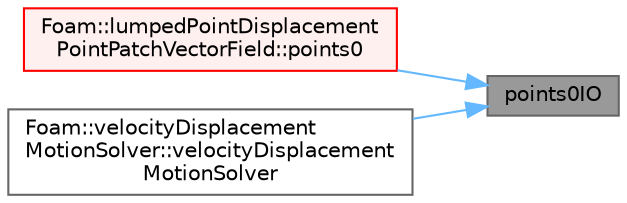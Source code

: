 digraph "points0IO"
{
 // LATEX_PDF_SIZE
  bgcolor="transparent";
  edge [fontname=Helvetica,fontsize=10,labelfontname=Helvetica,labelfontsize=10];
  node [fontname=Helvetica,fontsize=10,shape=box,height=0.2,width=0.4];
  rankdir="RL";
  Node1 [id="Node000001",label="points0IO",height=0.2,width=0.4,color="gray40", fillcolor="grey60", style="filled", fontcolor="black",tooltip=" "];
  Node1 -> Node2 [id="edge1_Node000001_Node000002",dir="back",color="steelblue1",style="solid",tooltip=" "];
  Node2 [id="Node000002",label="Foam::lumpedPointDisplacement\lPointPatchVectorField::points0",height=0.2,width=0.4,color="red", fillcolor="#FFF0F0", style="filled",URL="$classFoam_1_1lumpedPointDisplacementPointPatchVectorField.html#a57bf05582ba603661079754be88d5cb3",tooltip=" "];
  Node1 -> Node4 [id="edge2_Node000001_Node000004",dir="back",color="steelblue1",style="solid",tooltip=" "];
  Node4 [id="Node000004",label="Foam::velocityDisplacement\lMotionSolver::velocityDisplacement\lMotionSolver",height=0.2,width=0.4,color="grey40", fillcolor="white", style="filled",URL="$classFoam_1_1velocityDisplacementMotionSolver.html#a70a3aa6d91308d7040e47239c89fb7db",tooltip=" "];
}
